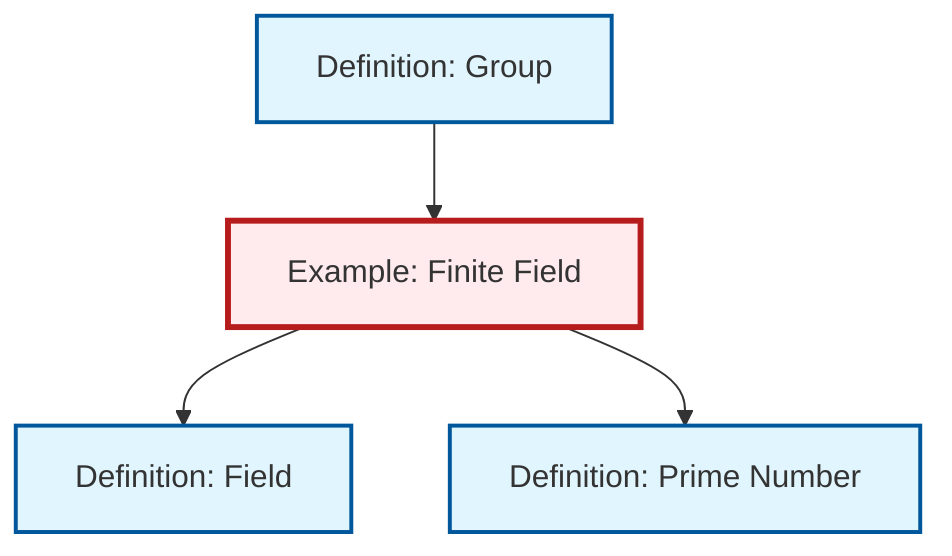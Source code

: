 graph TD
    classDef definition fill:#e1f5fe,stroke:#01579b,stroke-width:2px
    classDef theorem fill:#f3e5f5,stroke:#4a148c,stroke-width:2px
    classDef axiom fill:#fff3e0,stroke:#e65100,stroke-width:2px
    classDef example fill:#e8f5e9,stroke:#1b5e20,stroke-width:2px
    classDef current fill:#ffebee,stroke:#b71c1c,stroke-width:3px
    def-field["Definition: Field"]:::definition
    ex-finite-field["Example: Finite Field"]:::example
    def-prime["Definition: Prime Number"]:::definition
    def-group["Definition: Group"]:::definition
    ex-finite-field --> def-field
    ex-finite-field --> def-prime
    def-group --> ex-finite-field
    class ex-finite-field current